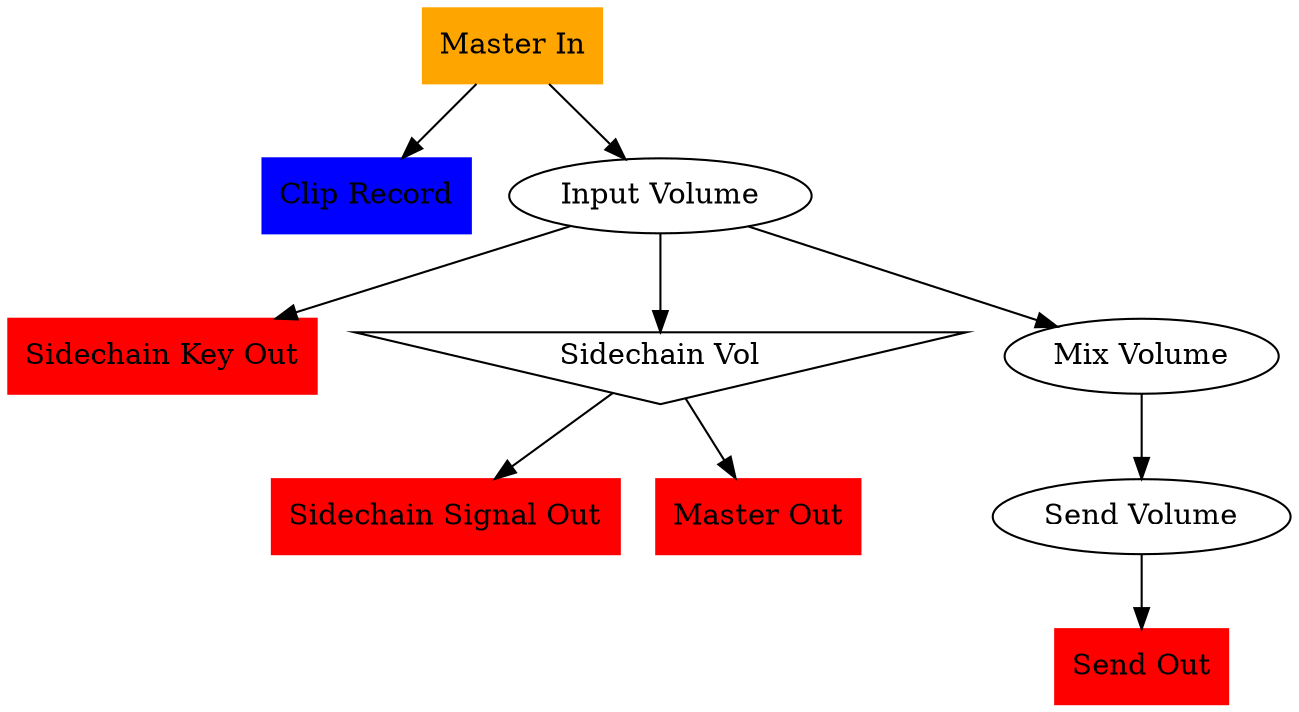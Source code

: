 /* TODO: Display Crossfader correctly */

strict digraph input {
    master_in [label="Master In", shape=box, style=filled, color=orange];

    send_out [label="Send Out", shape=box, style=filled, color=red];
    sidechain_key_out [label="Sidechain Key Out", shape=box, style=filled, color=red];
    sidechain_signal_out [label="Sidechain Signal Out", shape=box, style=filled, color=red];
    master_out [label="Master Out", shape=box, style=filled, color=red];

    clip_record [label="Clip Record", shape=box, style=filled, color=blue];

    sidechain_signal_volume [label="Sidechain Vol", shape=invtriangle]

    master_in -> "Input Volume";
    "Input Volume" -> "Mix Volume";
    "Mix Volume" -> "Send Volume" -> send_out;
    "Input Volume" -> sidechain_key_out;
    "Input Volume" -> sidechain_signal_volume -> sidechain_signal_out;
    sidechain_signal_volume -> master_out;
    master_in -> clip_record;
}